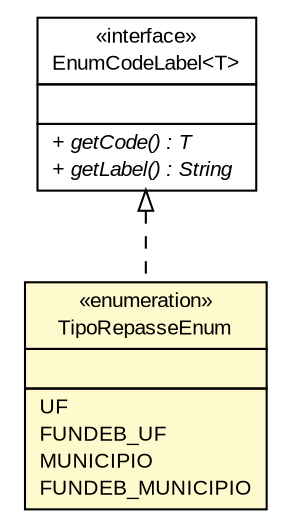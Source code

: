 #!/usr/local/bin/dot
#
# Class diagram 
# Generated by UMLGraph version R5_6 (http://www.umlgraph.org/)
#

digraph G {
	edge [fontname="arial",fontsize=10,labelfontname="arial",labelfontsize=10];
	node [fontname="arial",fontsize=10,shape=plaintext];
	nodesep=0.25;
	ranksep=0.5;
	// br.gov.to.sefaz.arr.parametros.persistence.enums.TipoRepasseEnum
	c36984 [label=<<table title="br.gov.to.sefaz.arr.parametros.persistence.enums.TipoRepasseEnum" border="0" cellborder="1" cellspacing="0" cellpadding="2" port="p" bgcolor="lemonChiffon" href="./TipoRepasseEnum.html">
		<tr><td><table border="0" cellspacing="0" cellpadding="1">
<tr><td align="center" balign="center"> &#171;enumeration&#187; </td></tr>
<tr><td align="center" balign="center"> TipoRepasseEnum </td></tr>
		</table></td></tr>
		<tr><td><table border="0" cellspacing="0" cellpadding="1">
<tr><td align="left" balign="left">  </td></tr>
		</table></td></tr>
		<tr><td><table border="0" cellspacing="0" cellpadding="1">
<tr><td align="left" balign="left"> UF </td></tr>
<tr><td align="left" balign="left"> FUNDEB_UF </td></tr>
<tr><td align="left" balign="left"> MUNICIPIO </td></tr>
<tr><td align="left" balign="left"> FUNDEB_MUNICIPIO </td></tr>
		</table></td></tr>
		</table>>, URL="./TipoRepasseEnum.html", fontname="arial", fontcolor="black", fontsize=10.0];
	//br.gov.to.sefaz.arr.parametros.persistence.enums.TipoRepasseEnum implements br.gov.to.sefaz.business.managedbean.EnumCodeLabel<T>
	c37018:p -> c36984:p [dir=back,arrowtail=empty,style=dashed];
	// br.gov.to.sefaz.business.managedbean.EnumCodeLabel<T>
	c37018 [label=<<table title="br.gov.to.sefaz.business.managedbean.EnumCodeLabel" border="0" cellborder="1" cellspacing="0" cellpadding="2" port="p" href="http://java.sun.com/j2se/1.4.2/docs/api/br/gov/to/sefaz/business/managedbean/EnumCodeLabel.html">
		<tr><td><table border="0" cellspacing="0" cellpadding="1">
<tr><td align="center" balign="center"> &#171;interface&#187; </td></tr>
<tr><td align="center" balign="center"> EnumCodeLabel&lt;T&gt; </td></tr>
		</table></td></tr>
		<tr><td><table border="0" cellspacing="0" cellpadding="1">
<tr><td align="left" balign="left">  </td></tr>
		</table></td></tr>
		<tr><td><table border="0" cellspacing="0" cellpadding="1">
<tr><td align="left" balign="left"><font face="arial italic" point-size="10.0"> + getCode() : T </font></td></tr>
<tr><td align="left" balign="left"><font face="arial italic" point-size="10.0"> + getLabel() : String </font></td></tr>
		</table></td></tr>
		</table>>, URL="http://java.sun.com/j2se/1.4.2/docs/api/br/gov/to/sefaz/business/managedbean/EnumCodeLabel.html", fontname="arial", fontcolor="black", fontsize=10.0];
}

